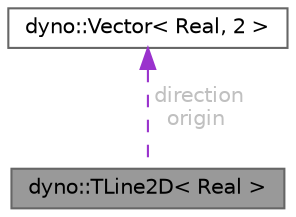 digraph "dyno::TLine2D&lt; Real &gt;"
{
 // LATEX_PDF_SIZE
  bgcolor="transparent";
  edge [fontname=Helvetica,fontsize=10,labelfontname=Helvetica,labelfontsize=10];
  node [fontname=Helvetica,fontsize=10,shape=box,height=0.2,width=0.4];
  Node1 [id="Node000001",label="dyno::TLine2D\< Real \>",height=0.2,width=0.4,color="gray40", fillcolor="grey60", style="filled", fontcolor="black",tooltip="1D geometric primitives in two-dimensional space"];
  Node2 -> Node1 [id="edge1_Node000001_Node000002",dir="back",color="darkorchid3",style="dashed",tooltip=" ",label=" direction\norigin",fontcolor="grey" ];
  Node2 [id="Node000002",label="dyno::Vector\< Real, 2 \>",height=0.2,width=0.4,color="gray40", fillcolor="white", style="filled",URL="$classdyno_1_1_vector.html",tooltip=" "];
}
